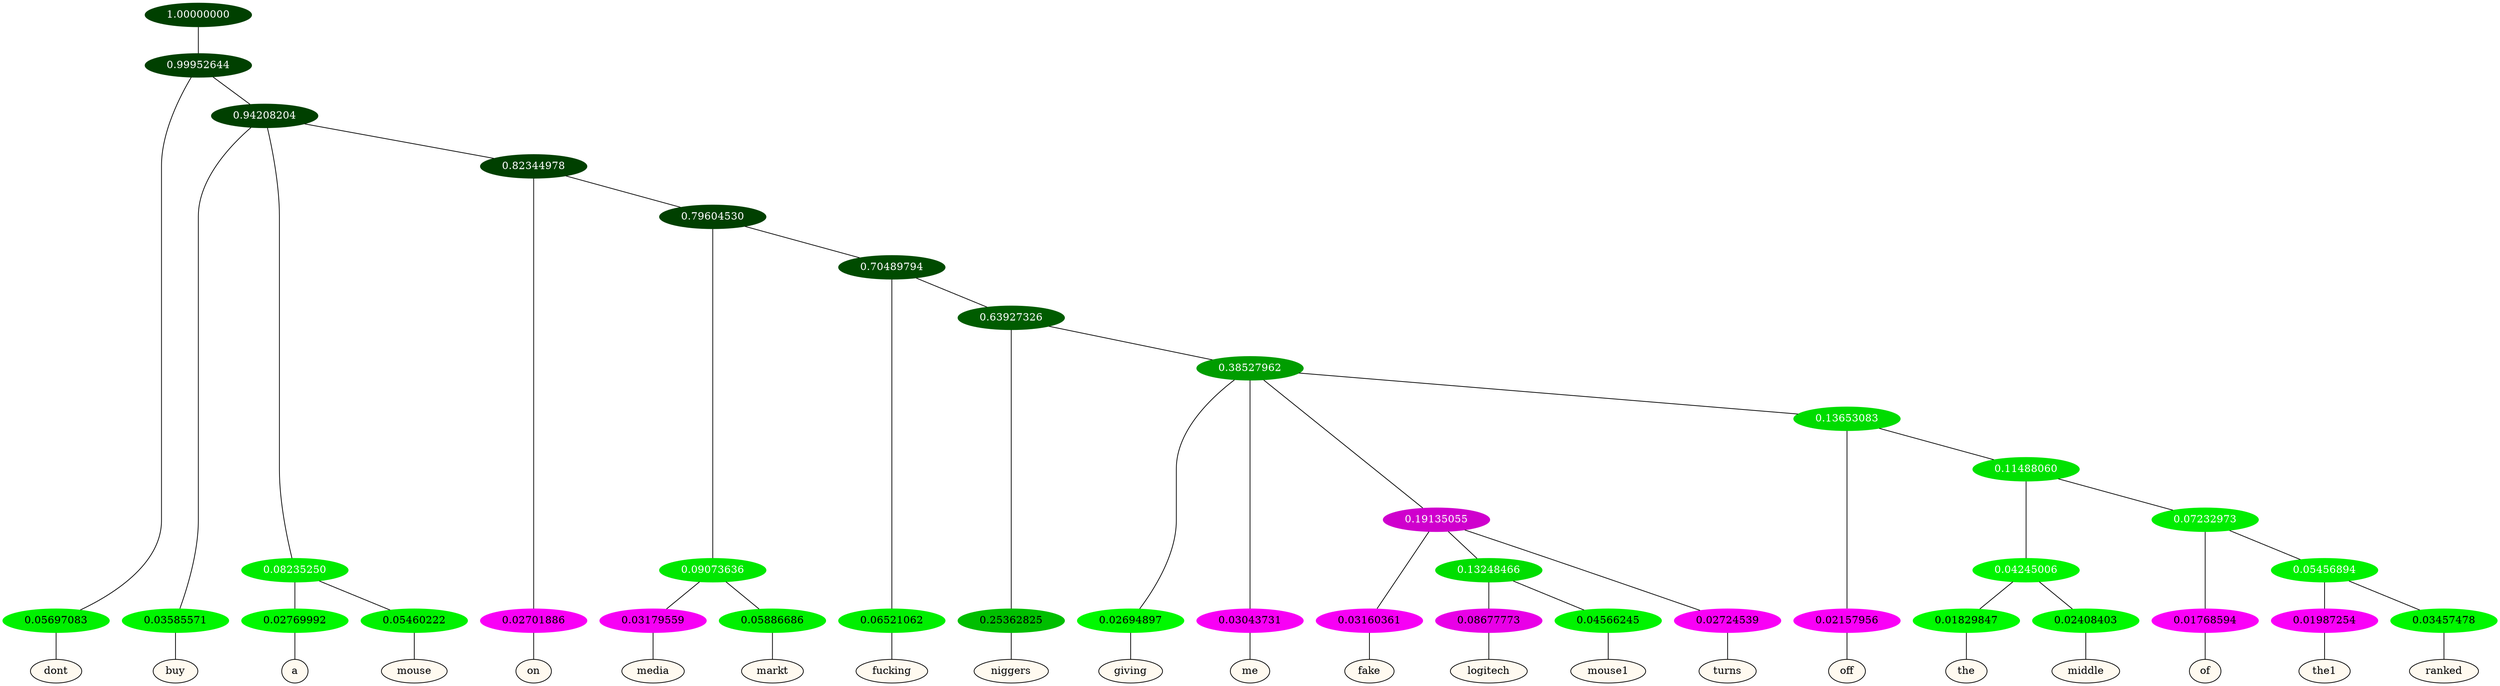 graph {
	node [format=png height=0.15 nodesep=0.001 ordering=out overlap=prism overlap_scaling=0.01 ranksep=0.001 ratio=0.2 style=filled width=0.15]
	{
		rank=same
		a_w_2 [label=dont color=black fillcolor=floralwhite style="filled,solid"]
		a_w_4 [label=buy color=black fillcolor=floralwhite style="filled,solid"]
		a_w_7 [label=a color=black fillcolor=floralwhite style="filled,solid"]
		a_w_8 [label=mouse color=black fillcolor=floralwhite style="filled,solid"]
		a_w_9 [label=on color=black fillcolor=floralwhite style="filled,solid"]
		a_w_13 [label=media color=black fillcolor=floralwhite style="filled,solid"]
		a_w_14 [label=markt color=black fillcolor=floralwhite style="filled,solid"]
		a_w_15 [label=fucking color=black fillcolor=floralwhite style="filled,solid"]
		a_w_17 [label=niggers color=black fillcolor=floralwhite style="filled,solid"]
		a_w_19 [label=giving color=black fillcolor=floralwhite style="filled,solid"]
		a_w_20 [label=me color=black fillcolor=floralwhite style="filled,solid"]
		a_w_23 [label=fake color=black fillcolor=floralwhite style="filled,solid"]
		a_w_28 [label=logitech color=black fillcolor=floralwhite style="filled,solid"]
		a_w_29 [label=mouse1 color=black fillcolor=floralwhite style="filled,solid"]
		a_w_25 [label=turns color=black fillcolor=floralwhite style="filled,solid"]
		a_w_26 [label=off color=black fillcolor=floralwhite style="filled,solid"]
		a_w_32 [label=the color=black fillcolor=floralwhite style="filled,solid"]
		a_w_33 [label=middle color=black fillcolor=floralwhite style="filled,solid"]
		a_w_34 [label=of color=black fillcolor=floralwhite style="filled,solid"]
		a_w_36 [label=the1 color=black fillcolor=floralwhite style="filled,solid"]
		a_w_37 [label=ranked color=black fillcolor=floralwhite style="filled,solid"]
	}
	a_n_2 -- a_w_2
	a_n_4 -- a_w_4
	a_n_7 -- a_w_7
	a_n_8 -- a_w_8
	a_n_9 -- a_w_9
	a_n_13 -- a_w_13
	a_n_14 -- a_w_14
	a_n_15 -- a_w_15
	a_n_17 -- a_w_17
	a_n_19 -- a_w_19
	a_n_20 -- a_w_20
	a_n_23 -- a_w_23
	a_n_28 -- a_w_28
	a_n_29 -- a_w_29
	a_n_25 -- a_w_25
	a_n_26 -- a_w_26
	a_n_32 -- a_w_32
	a_n_33 -- a_w_33
	a_n_34 -- a_w_34
	a_n_36 -- a_w_36
	a_n_37 -- a_w_37
	{
		rank=same
		a_n_2 [label=0.05697083 color="0.334 1.000 0.943" fontcolor=black]
		a_n_4 [label=0.03585571 color="0.334 1.000 0.964" fontcolor=black]
		a_n_7 [label=0.02769992 color="0.334 1.000 0.972" fontcolor=black]
		a_n_8 [label=0.05460222 color="0.334 1.000 0.945" fontcolor=black]
		a_n_9 [label=0.02701886 color="0.835 1.000 0.973" fontcolor=black]
		a_n_13 [label=0.03179559 color="0.835 1.000 0.968" fontcolor=black]
		a_n_14 [label=0.05886686 color="0.334 1.000 0.941" fontcolor=black]
		a_n_15 [label=0.06521062 color="0.334 1.000 0.935" fontcolor=black]
		a_n_17 [label=0.25362825 color="0.334 1.000 0.746" fontcolor=black]
		a_n_19 [label=0.02694897 color="0.334 1.000 0.973" fontcolor=black]
		a_n_20 [label=0.03043731 color="0.835 1.000 0.970" fontcolor=black]
		a_n_23 [label=0.03160361 color="0.835 1.000 0.968" fontcolor=black]
		a_n_28 [label=0.08677773 color="0.835 1.000 0.913" fontcolor=black]
		a_n_29 [label=0.04566245 color="0.334 1.000 0.954" fontcolor=black]
		a_n_25 [label=0.02724539 color="0.835 1.000 0.973" fontcolor=black]
		a_n_26 [label=0.02157956 color="0.835 1.000 0.978" fontcolor=black]
		a_n_32 [label=0.01829847 color="0.334 1.000 0.982" fontcolor=black]
		a_n_33 [label=0.02408403 color="0.334 1.000 0.976" fontcolor=black]
		a_n_34 [label=0.01768594 color="0.835 1.000 0.982" fontcolor=black]
		a_n_36 [label=0.01987254 color="0.835 1.000 0.980" fontcolor=black]
		a_n_37 [label=0.03457478 color="0.334 1.000 0.965" fontcolor=black]
	}
	a_n_0 [label=1.00000000 color="0.334 1.000 0.250" fontcolor=grey99]
	a_n_1 [label=0.99952644 color="0.334 1.000 0.250" fontcolor=grey99]
	a_n_0 -- a_n_1
	a_n_1 -- a_n_2
	a_n_3 [label=0.94208204 color="0.334 1.000 0.250" fontcolor=grey99]
	a_n_1 -- a_n_3
	a_n_3 -- a_n_4
	a_n_5 [label=0.08235250 color="0.334 1.000 0.918" fontcolor=grey99]
	a_n_3 -- a_n_5
	a_n_6 [label=0.82344978 color="0.334 1.000 0.250" fontcolor=grey99]
	a_n_3 -- a_n_6
	a_n_5 -- a_n_7
	a_n_5 -- a_n_8
	a_n_6 -- a_n_9
	a_n_10 [label=0.79604530 color="0.334 1.000 0.250" fontcolor=grey99]
	a_n_6 -- a_n_10
	a_n_11 [label=0.09073636 color="0.334 1.000 0.909" fontcolor=grey99]
	a_n_10 -- a_n_11
	a_n_12 [label=0.70489794 color="0.334 1.000 0.295" fontcolor=grey99]
	a_n_10 -- a_n_12
	a_n_11 -- a_n_13
	a_n_11 -- a_n_14
	a_n_12 -- a_n_15
	a_n_16 [label=0.63927326 color="0.334 1.000 0.361" fontcolor=grey99]
	a_n_12 -- a_n_16
	a_n_16 -- a_n_17
	a_n_18 [label=0.38527962 color="0.334 1.000 0.615" fontcolor=grey99]
	a_n_16 -- a_n_18
	a_n_18 -- a_n_19
	a_n_18 -- a_n_20
	a_n_21 [label=0.19135055 color="0.835 1.000 0.809" fontcolor=grey99]
	a_n_18 -- a_n_21
	a_n_22 [label=0.13653083 color="0.334 1.000 0.863" fontcolor=grey99]
	a_n_18 -- a_n_22
	a_n_21 -- a_n_23
	a_n_24 [label=0.13248466 color="0.334 1.000 0.868" fontcolor=grey99]
	a_n_21 -- a_n_24
	a_n_21 -- a_n_25
	a_n_22 -- a_n_26
	a_n_27 [label=0.11488060 color="0.334 1.000 0.885" fontcolor=grey99]
	a_n_22 -- a_n_27
	a_n_24 -- a_n_28
	a_n_24 -- a_n_29
	a_n_30 [label=0.04245006 color="0.334 1.000 0.958" fontcolor=grey99]
	a_n_27 -- a_n_30
	a_n_31 [label=0.07232973 color="0.334 1.000 0.928" fontcolor=grey99]
	a_n_27 -- a_n_31
	a_n_30 -- a_n_32
	a_n_30 -- a_n_33
	a_n_31 -- a_n_34
	a_n_35 [label=0.05456894 color="0.334 1.000 0.945" fontcolor=grey99]
	a_n_31 -- a_n_35
	a_n_35 -- a_n_36
	a_n_35 -- a_n_37
}
